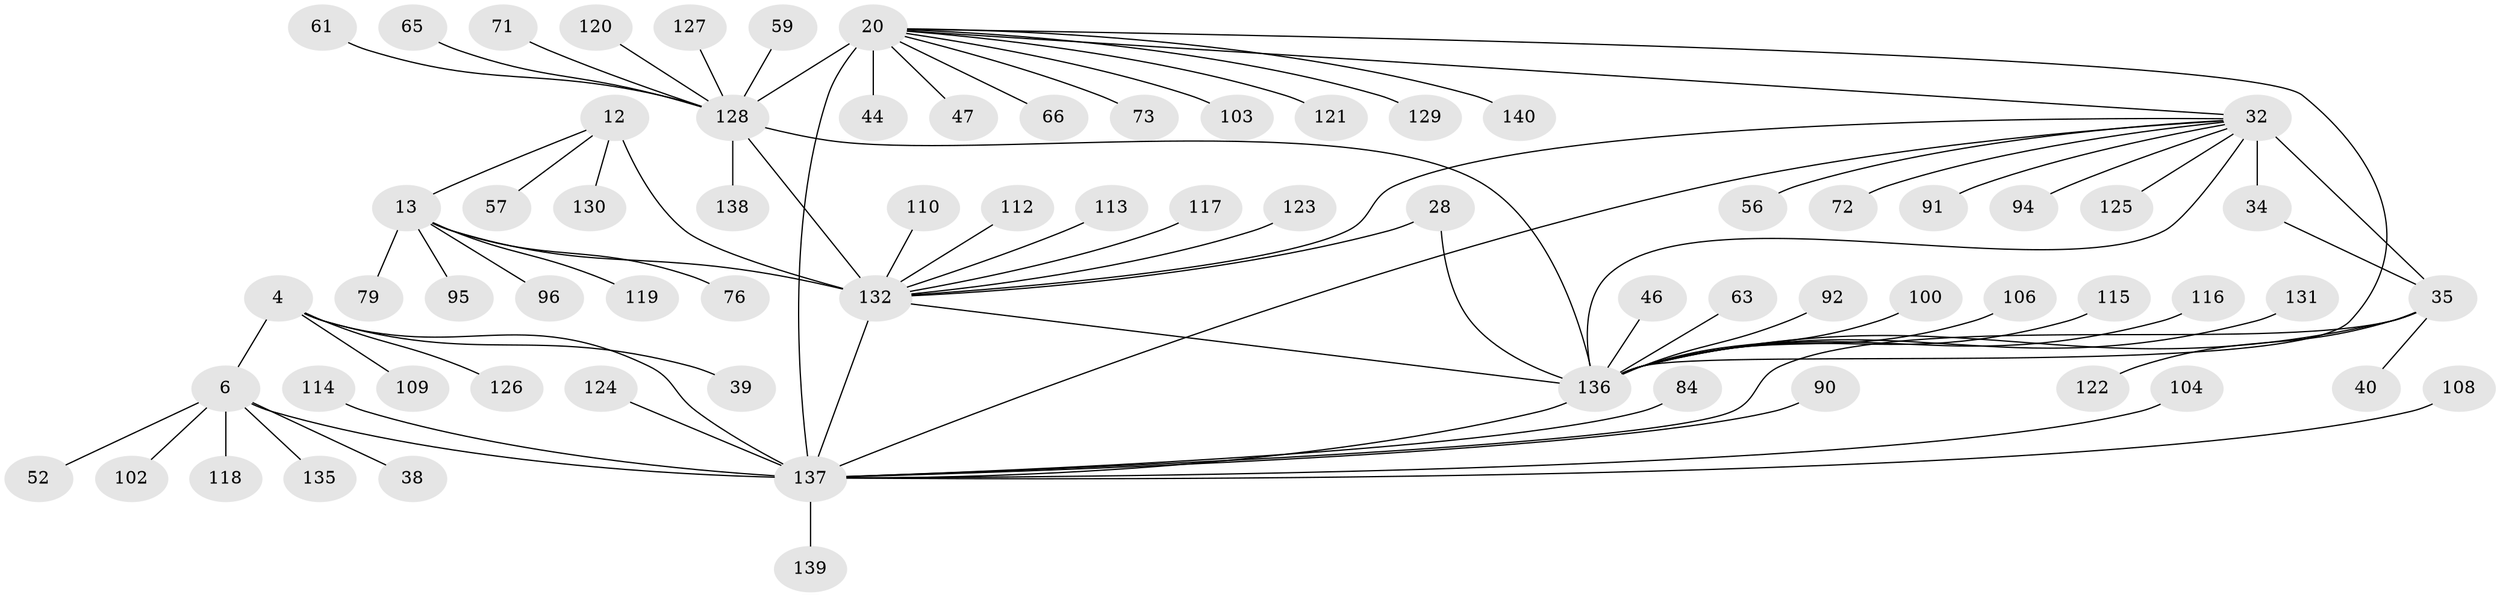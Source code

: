 // original degree distribution, {12: 0.02142857142857143, 7: 0.02857142857142857, 9: 0.07142857142857142, 8: 0.04285714285714286, 14: 0.02142857142857143, 11: 0.02142857142857143, 10: 0.02142857142857143, 6: 0.02142857142857143, 3: 0.014285714285714285, 2: 0.17857142857142858, 1: 0.55, 4: 0.007142857142857143}
// Generated by graph-tools (version 1.1) at 2025/54/03/09/25 04:54:20]
// undirected, 70 vertices, 82 edges
graph export_dot {
graph [start="1"]
  node [color=gray90,style=filled];
  4 [super="+2"];
  6 [super="+3"];
  12 [super="+10"];
  13 [super="+11"];
  20 [super="+19+16"];
  28 [super="+26"];
  32 [super="+31+29"];
  34 [super="+30"];
  35 [super="+33"];
  38;
  39;
  40;
  44;
  46;
  47;
  52;
  56;
  57;
  59;
  61;
  63;
  65 [super="+41"];
  66;
  71 [super="+62"];
  72;
  73;
  76;
  79;
  84;
  90;
  91;
  92;
  94;
  95;
  96;
  100;
  102;
  103 [super="+74"];
  104 [super="+80+89"];
  106;
  108;
  109 [super="+88"];
  110;
  112;
  113;
  114 [super="+83"];
  115;
  116 [super="+82"];
  117;
  118 [super="+107"];
  119;
  120;
  121;
  122;
  123;
  124;
  125;
  126;
  127;
  128 [super="+21+54"];
  129;
  130 [super="+78"];
  131;
  132 [super="+67+81+87+93+105"];
  135;
  136 [super="+101+98+111"];
  137 [super="+70+133+53+55+58+68"];
  138;
  139;
  140 [super="+60+86+97+134"];
  4 -- 6 [weight=4];
  4 -- 39;
  4 -- 126;
  4 -- 109;
  4 -- 137 [weight=6];
  6 -- 102;
  6 -- 38;
  6 -- 135;
  6 -- 52;
  6 -- 118;
  6 -- 137 [weight=6];
  12 -- 13 [weight=4];
  12 -- 57;
  12 -- 130;
  12 -- 132 [weight=6];
  13 -- 95;
  13 -- 96;
  13 -- 79;
  13 -- 76;
  13 -- 119;
  13 -- 132 [weight=6];
  20 -- 44;
  20 -- 129;
  20 -- 66;
  20 -- 73;
  20 -- 140;
  20 -- 103;
  20 -- 47;
  20 -- 121;
  20 -- 32;
  20 -- 137 [weight=2];
  20 -- 136 [weight=2];
  20 -- 128 [weight=12];
  28 -- 132;
  28 -- 136 [weight=10];
  32 -- 34 [weight=6];
  32 -- 35 [weight=6];
  32 -- 91;
  32 -- 125;
  32 -- 137 [weight=2];
  32 -- 72;
  32 -- 56;
  32 -- 94;
  32 -- 132;
  32 -- 136;
  34 -- 35 [weight=4];
  35 -- 40;
  35 -- 122;
  35 -- 137 [weight=2];
  35 -- 136;
  46 -- 136;
  59 -- 128;
  61 -- 128;
  63 -- 136;
  65 -- 128;
  71 -- 128;
  84 -- 137;
  90 -- 137;
  92 -- 136;
  100 -- 136;
  104 -- 137;
  106 -- 136;
  108 -- 137;
  110 -- 132;
  112 -- 132;
  113 -- 132;
  114 -- 137;
  115 -- 136;
  116 -- 136;
  117 -- 132;
  120 -- 128;
  123 -- 132;
  124 -- 137;
  127 -- 128;
  128 -- 132;
  128 -- 138;
  128 -- 136;
  131 -- 136;
  132 -- 137 [weight=3];
  132 -- 136;
  136 -- 137 [weight=2];
  137 -- 139;
}
